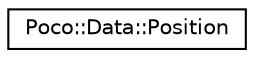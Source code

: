 digraph "Graphical Class Hierarchy"
{
 // LATEX_PDF_SIZE
  edge [fontname="Helvetica",fontsize="10",labelfontname="Helvetica",labelfontsize="10"];
  node [fontname="Helvetica",fontsize="10",shape=record];
  rankdir="LR";
  Node0 [label="Poco::Data::Position",height=0.2,width=0.4,color="black", fillcolor="white", style="filled",URL="$classPoco_1_1Data_1_1Position.html",tooltip=" "];
}
